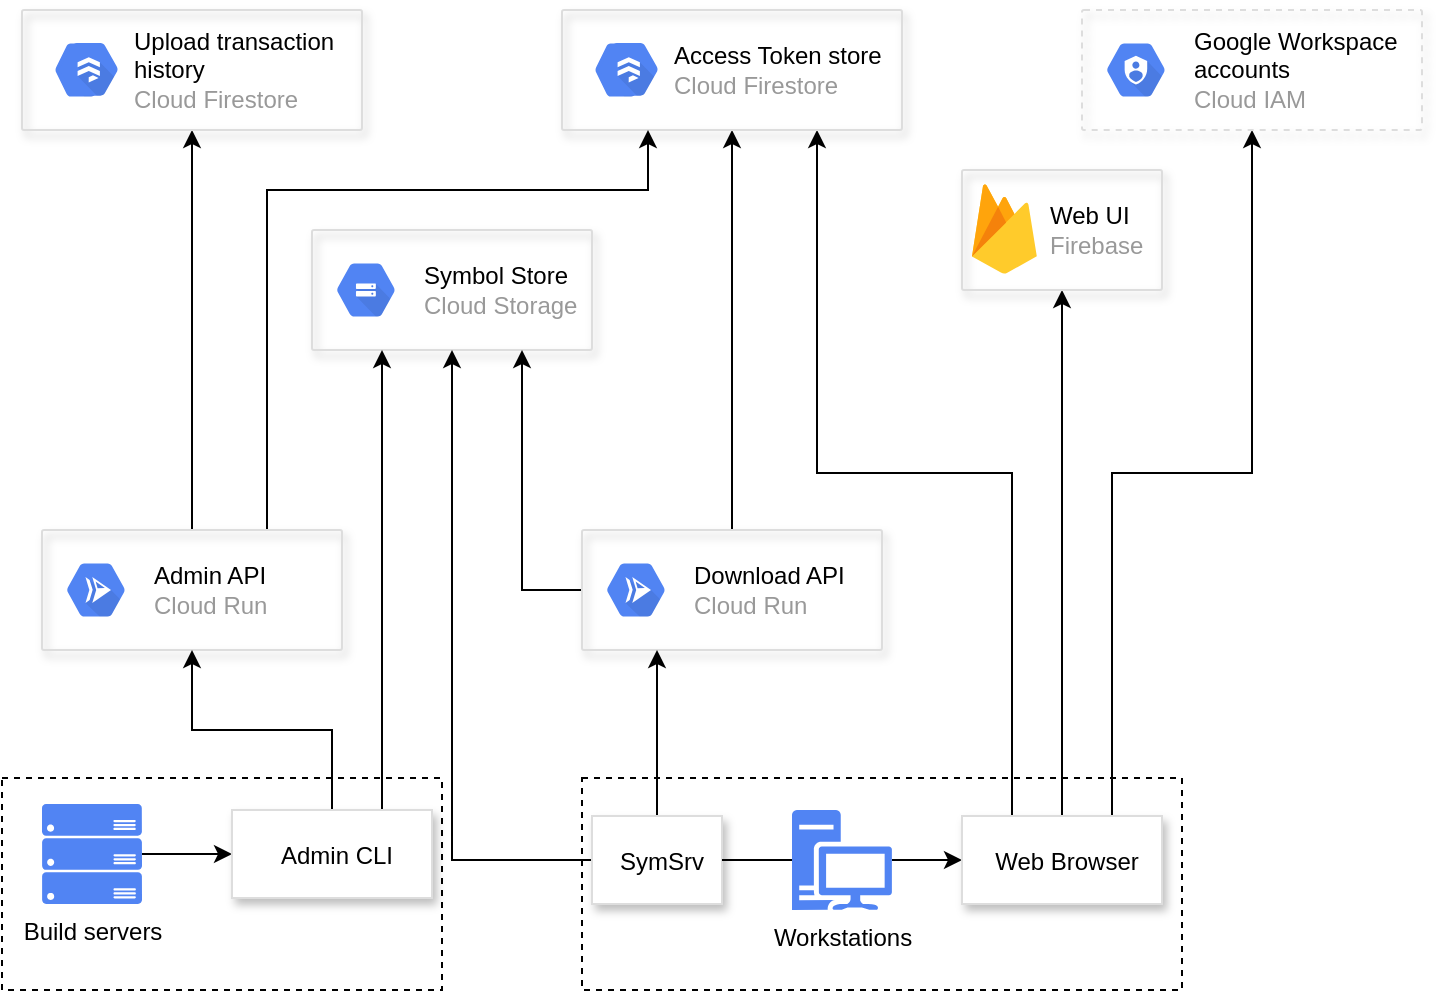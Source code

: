 <mxfile version="16.1.2" type="device"><diagram id="XuxDzTnAL9z0bNNUQVye" name="Page-1"><mxGraphModel dx="949" dy="618" grid="1" gridSize="10" guides="1" tooltips="1" connect="1" arrows="1" fold="1" page="1" pageScale="1" pageWidth="850" pageHeight="1100" math="0" shadow="0"><root><mxCell id="0"/><mxCell id="1" parent="0"/><mxCell id="BDKhc14dDFyMSjS8h0dE-27" value="" style="rounded=0;whiteSpace=wrap;html=1;fillColor=none;dashed=1;" vertex="1" parent="1"><mxGeometry x="270" y="394" width="220" height="106" as="geometry"/></mxCell><mxCell id="BDKhc14dDFyMSjS8h0dE-26" value="" style="rounded=0;whiteSpace=wrap;html=1;fillColor=none;dashed=1;" vertex="1" parent="1"><mxGeometry x="560" y="394" width="300" height="106" as="geometry"/></mxCell><mxCell id="BDKhc14dDFyMSjS8h0dE-19" style="edgeStyle=orthogonalEdgeStyle;rounded=0;orthogonalLoop=1;jettySize=auto;html=1;exitX=1;exitY=0.5;exitDx=0;exitDy=0;exitPerimeter=0;entryX=0;entryY=0.5;entryDx=0;entryDy=0;" edge="1" parent="1" source="O_OT89dVHYgfU-dmczea-3" target="BDKhc14dDFyMSjS8h0dE-6"><mxGeometry relative="1" as="geometry"/></mxCell><mxCell id="O_OT89dVHYgfU-dmczea-3" value="Build servers" style="verticalLabelPosition=bottom;html=1;verticalAlign=top;align=center;strokeColor=none;fillColor=#5184F3;shape=mxgraph.azure.server_rack;" parent="1" vertex="1"><mxGeometry x="290" y="407" width="50" height="50" as="geometry"/></mxCell><mxCell id="O_OT89dVHYgfU-dmczea-7" value="" style="strokeColor=#dddddd;shadow=1;strokeWidth=1;rounded=1;absoluteArcSize=1;arcSize=2;fillColor=none;" parent="1" vertex="1"><mxGeometry x="425" y="120" width="140" height="60" as="geometry"/></mxCell><mxCell id="O_OT89dVHYgfU-dmczea-8" value="&lt;font color=&quot;#000000&quot;&gt;Symbol Store&lt;/font&gt;&lt;br&gt;Cloud Storage" style="sketch=0;dashed=0;connectable=0;html=1;fillColor=#5184F3;strokeColor=none;shape=mxgraph.gcp2.hexIcon;prIcon=cloud_storage;part=1;labelPosition=right;verticalLabelPosition=middle;align=left;verticalAlign=middle;spacingLeft=5;fontColor=#999999;fontSize=12;" parent="O_OT89dVHYgfU-dmczea-7" vertex="1"><mxGeometry y="0.5" width="44" height="39" relative="1" as="geometry"><mxPoint x="5" y="-19.5" as="offset"/></mxGeometry></mxCell><mxCell id="O_OT89dVHYgfU-dmczea-18" style="edgeStyle=orthogonalEdgeStyle;rounded=0;orthogonalLoop=1;jettySize=auto;html=1;exitX=0;exitY=0.5;exitDx=0;exitDy=0;entryX=0.75;entryY=1;entryDx=0;entryDy=0;" parent="1" source="O_OT89dVHYgfU-dmczea-9" target="O_OT89dVHYgfU-dmczea-7" edge="1"><mxGeometry relative="1" as="geometry"/></mxCell><mxCell id="O_OT89dVHYgfU-dmczea-34" style="edgeStyle=orthogonalEdgeStyle;rounded=0;orthogonalLoop=1;jettySize=auto;html=1;exitX=0.5;exitY=0;exitDx=0;exitDy=0;entryX=0.5;entryY=1;entryDx=0;entryDy=0;" parent="1" source="O_OT89dVHYgfU-dmczea-9" target="O_OT89dVHYgfU-dmczea-27" edge="1"><mxGeometry relative="1" as="geometry"/></mxCell><mxCell id="O_OT89dVHYgfU-dmczea-9" value="" style="strokeColor=#dddddd;shadow=1;strokeWidth=1;rounded=1;absoluteArcSize=1;arcSize=2;fillColor=none;" parent="1" vertex="1"><mxGeometry x="560" y="270" width="150" height="60" as="geometry"/></mxCell><mxCell id="O_OT89dVHYgfU-dmczea-10" value="&lt;font color=&quot;#000000&quot;&gt;Download API&lt;/font&gt;&lt;br&gt;Cloud Run" style="sketch=0;dashed=0;connectable=0;html=1;fillColor=#5184F3;strokeColor=none;shape=mxgraph.gcp2.hexIcon;prIcon=cloud_run;part=1;labelPosition=right;verticalLabelPosition=middle;align=left;verticalAlign=middle;spacingLeft=5;fontColor=#999999;fontSize=12;" parent="O_OT89dVHYgfU-dmczea-9" vertex="1"><mxGeometry y="0.5" width="44" height="39" relative="1" as="geometry"><mxPoint x="5" y="-19.5" as="offset"/></mxGeometry></mxCell><mxCell id="O_OT89dVHYgfU-dmczea-17" style="edgeStyle=orthogonalEdgeStyle;rounded=0;orthogonalLoop=1;jettySize=auto;html=1;exitX=0;exitY=0.5;exitDx=0;exitDy=0;exitPerimeter=0;entryX=0.5;entryY=1;entryDx=0;entryDy=0;startArrow=none;" parent="1" source="BDKhc14dDFyMSjS8h0dE-23" target="O_OT89dVHYgfU-dmczea-7" edge="1"><mxGeometry relative="1" as="geometry"/></mxCell><mxCell id="O_OT89dVHYgfU-dmczea-26" style="edgeStyle=orthogonalEdgeStyle;rounded=0;orthogonalLoop=1;jettySize=auto;html=1;entryX=0.5;entryY=1;entryDx=0;entryDy=0;startArrow=none;exitX=0.5;exitY=0;exitDx=0;exitDy=0;" parent="1" source="BDKhc14dDFyMSjS8h0dE-20" target="O_OT89dVHYgfU-dmczea-24" edge="1"><mxGeometry relative="1" as="geometry"/></mxCell><mxCell id="BDKhc14dDFyMSjS8h0dE-22" style="edgeStyle=orthogonalEdgeStyle;rounded=0;orthogonalLoop=1;jettySize=auto;html=1;exitX=1;exitY=0.5;exitDx=0;exitDy=0;exitPerimeter=0;entryX=0;entryY=0.5;entryDx=0;entryDy=0;" edge="1" parent="1" source="O_OT89dVHYgfU-dmczea-11" target="BDKhc14dDFyMSjS8h0dE-20"><mxGeometry relative="1" as="geometry"/></mxCell><mxCell id="O_OT89dVHYgfU-dmczea-11" value="Workstations" style="sketch=0;aspect=fixed;pointerEvents=1;shadow=0;dashed=0;html=1;strokeColor=none;labelPosition=center;verticalLabelPosition=bottom;verticalAlign=top;align=center;fillColor=#5184F3;shape=mxgraph.mscae.enterprise.workstation_client" parent="1" vertex="1"><mxGeometry x="665" y="410" width="50" height="50" as="geometry"/></mxCell><mxCell id="O_OT89dVHYgfU-dmczea-33" style="edgeStyle=orthogonalEdgeStyle;rounded=0;orthogonalLoop=1;jettySize=auto;html=1;entryX=0.75;entryY=1;entryDx=0;entryDy=0;exitX=0.25;exitY=0;exitDx=0;exitDy=0;" parent="1" source="BDKhc14dDFyMSjS8h0dE-20" target="O_OT89dVHYgfU-dmczea-27" edge="1"><mxGeometry relative="1" as="geometry"><mxPoint x="730" y="230" as="sourcePoint"/></mxGeometry></mxCell><mxCell id="BDKhc14dDFyMSjS8h0dE-30" style="edgeStyle=orthogonalEdgeStyle;rounded=0;orthogonalLoop=1;jettySize=auto;html=1;entryX=0.5;entryY=1;entryDx=0;entryDy=0;exitX=0.75;exitY=0;exitDx=0;exitDy=0;" edge="1" parent="1" source="BDKhc14dDFyMSjS8h0dE-20" target="BDKhc14dDFyMSjS8h0dE-31"><mxGeometry relative="1" as="geometry"><mxPoint x="895" y="280" as="sourcePoint"/><mxPoint x="840" y="70" as="targetPoint"/></mxGeometry></mxCell><mxCell id="O_OT89dVHYgfU-dmczea-24" value="" style="strokeColor=#dddddd;shadow=1;strokeWidth=1;rounded=1;absoluteArcSize=1;arcSize=2;fillColor=none;" parent="1" vertex="1"><mxGeometry x="750" y="90" width="100" height="60" as="geometry"/></mxCell><mxCell id="O_OT89dVHYgfU-dmczea-25" value="&lt;font color=&quot;#000000&quot;&gt;Web UI&lt;/font&gt;&lt;br&gt;Firebase" style="sketch=0;dashed=0;connectable=0;html=1;fillColor=#5184F3;strokeColor=none;shape=mxgraph.gcp2.firebase;part=1;labelPosition=right;verticalLabelPosition=middle;align=left;verticalAlign=middle;spacingLeft=5;fontColor=#999999;fontSize=12;" parent="O_OT89dVHYgfU-dmczea-24" vertex="1"><mxGeometry width="32.4" height="45" relative="1" as="geometry"><mxPoint x="5" y="7" as="offset"/></mxGeometry></mxCell><mxCell id="O_OT89dVHYgfU-dmczea-27" value="" style="strokeColor=#dddddd;shadow=1;strokeWidth=1;rounded=1;absoluteArcSize=1;arcSize=2;fillColor=none;" parent="1" vertex="1"><mxGeometry x="550" y="10" width="170" height="60" as="geometry"/></mxCell><mxCell id="O_OT89dVHYgfU-dmczea-28" value="&lt;font color=&quot;#000000&quot;&gt;Access Token store&lt;/font&gt;&lt;br&gt;Cloud Firestore" style="sketch=0;dashed=0;connectable=0;html=1;fillColor=#5184F3;strokeColor=none;shape=mxgraph.gcp2.hexIcon;prIcon=cloud_run;part=1;labelPosition=right;verticalLabelPosition=middle;align=left;verticalAlign=middle;spacingLeft=5;fontColor=#999999;fontSize=12;" parent="O_OT89dVHYgfU-dmczea-27" vertex="1"><mxGeometry y="0.5" width="39" height="39" relative="1" as="geometry"><mxPoint x="10" y="-19.5" as="offset"/></mxGeometry></mxCell><mxCell id="O_OT89dVHYgfU-dmczea-29" value="" style="sketch=0;html=1;fillColor=#5184F3;strokeColor=none;verticalAlign=top;labelPosition=center;verticalLabelPosition=bottom;align=center;spacingTop=-6;fontSize=11;fontStyle=1;fontColor=#999999;shape=mxgraph.gcp2.hexIcon;prIcon=cloud_firestore" parent="O_OT89dVHYgfU-dmczea-27" vertex="1"><mxGeometry x="11.333" y="10.37" width="44.2" height="38.63" as="geometry"/></mxCell><mxCell id="BDKhc14dDFyMSjS8h0dE-16" style="edgeStyle=orthogonalEdgeStyle;rounded=0;orthogonalLoop=1;jettySize=auto;html=1;exitX=0.75;exitY=0;exitDx=0;exitDy=0;entryX=0.25;entryY=1;entryDx=0;entryDy=0;" edge="1" parent="1" source="BDKhc14dDFyMSjS8h0dE-1" target="O_OT89dVHYgfU-dmczea-27"><mxGeometry relative="1" as="geometry"><mxPoint x="590" y="120" as="targetPoint"/><Array as="points"><mxPoint x="403" y="100"/><mxPoint x="593" y="100"/><mxPoint x="593" y="70"/></Array></mxGeometry></mxCell><mxCell id="BDKhc14dDFyMSjS8h0dE-17" style="edgeStyle=orthogonalEdgeStyle;rounded=0;orthogonalLoop=1;jettySize=auto;html=1;exitX=0.5;exitY=0;exitDx=0;exitDy=0;entryX=0.5;entryY=1;entryDx=0;entryDy=0;" edge="1" parent="1" source="BDKhc14dDFyMSjS8h0dE-1" target="BDKhc14dDFyMSjS8h0dE-13"><mxGeometry relative="1" as="geometry"/></mxCell><mxCell id="BDKhc14dDFyMSjS8h0dE-1" value="" style="strokeColor=#dddddd;shadow=1;strokeWidth=1;rounded=1;absoluteArcSize=1;arcSize=2;fillColor=none;" vertex="1" parent="1"><mxGeometry x="290" y="270" width="150" height="60" as="geometry"/></mxCell><mxCell id="BDKhc14dDFyMSjS8h0dE-2" value="&lt;font color=&quot;#000000&quot;&gt;Admin API&lt;/font&gt;&lt;br&gt;Cloud Run" style="sketch=0;dashed=0;connectable=0;html=1;fillColor=#5184F3;strokeColor=none;shape=mxgraph.gcp2.hexIcon;prIcon=cloud_run;part=1;labelPosition=right;verticalLabelPosition=middle;align=left;verticalAlign=middle;spacingLeft=5;fontColor=#999999;fontSize=12;" vertex="1" parent="BDKhc14dDFyMSjS8h0dE-1"><mxGeometry y="0.5" width="44" height="39" relative="1" as="geometry"><mxPoint x="5" y="-19.5" as="offset"/></mxGeometry></mxCell><mxCell id="BDKhc14dDFyMSjS8h0dE-8" style="edgeStyle=orthogonalEdgeStyle;rounded=0;orthogonalLoop=1;jettySize=auto;html=1;exitX=0.5;exitY=0;exitDx=0;exitDy=0;entryX=0.5;entryY=1;entryDx=0;entryDy=0;" edge="1" parent="1" source="BDKhc14dDFyMSjS8h0dE-6" target="BDKhc14dDFyMSjS8h0dE-1"><mxGeometry relative="1" as="geometry"/></mxCell><mxCell id="BDKhc14dDFyMSjS8h0dE-9" style="edgeStyle=orthogonalEdgeStyle;rounded=0;orthogonalLoop=1;jettySize=auto;html=1;exitX=0.75;exitY=0;exitDx=0;exitDy=0;entryX=0.25;entryY=1;entryDx=0;entryDy=0;" edge="1" parent="1" source="BDKhc14dDFyMSjS8h0dE-6" target="O_OT89dVHYgfU-dmczea-7"><mxGeometry relative="1" as="geometry"/></mxCell><mxCell id="BDKhc14dDFyMSjS8h0dE-6" value="Admin CLI" style="dashed=0;strokeColor=#dddddd;shadow=1;strokeWidth=1;labelPosition=center;verticalLabelPosition=middle;align=center;verticalAlign=middle;spacingLeft=5;fontSize=12;fillColor=default;" vertex="1" parent="1"><mxGeometry x="385" y="410" width="100" height="44" as="geometry"/></mxCell><mxCell id="BDKhc14dDFyMSjS8h0dE-13" value="" style="strokeColor=#dddddd;shadow=1;strokeWidth=1;rounded=1;absoluteArcSize=1;arcSize=2;fillColor=none;" vertex="1" parent="1"><mxGeometry x="280" y="10" width="170" height="60" as="geometry"/></mxCell><mxCell id="BDKhc14dDFyMSjS8h0dE-14" value="&lt;font color=&quot;#000000&quot;&gt;Upload transaction&lt;br&gt;history&lt;/font&gt;&lt;br&gt;Cloud Firestore" style="sketch=0;dashed=0;connectable=0;html=1;fillColor=#5184F3;strokeColor=none;shape=mxgraph.gcp2.hexIcon;prIcon=cloud_run;part=1;labelPosition=right;verticalLabelPosition=middle;align=left;verticalAlign=middle;spacingLeft=5;fontColor=#999999;fontSize=12;" vertex="1" parent="BDKhc14dDFyMSjS8h0dE-13"><mxGeometry y="0.5" width="39" height="39" relative="1" as="geometry"><mxPoint x="10" y="-19.5" as="offset"/></mxGeometry></mxCell><mxCell id="BDKhc14dDFyMSjS8h0dE-15" value="" style="sketch=0;html=1;fillColor=#5184F3;strokeColor=none;verticalAlign=top;labelPosition=center;verticalLabelPosition=bottom;align=center;spacingTop=-6;fontSize=11;fontStyle=1;fontColor=#999999;shape=mxgraph.gcp2.hexIcon;prIcon=cloud_firestore" vertex="1" parent="BDKhc14dDFyMSjS8h0dE-13"><mxGeometry x="11.333" y="10.37" width="44.2" height="38.63" as="geometry"/></mxCell><mxCell id="BDKhc14dDFyMSjS8h0dE-20" value="Web Browser" style="dashed=0;strokeColor=#dddddd;shadow=1;strokeWidth=1;labelPosition=center;verticalLabelPosition=middle;align=center;verticalAlign=middle;spacingLeft=5;fontSize=12;fillColor=default;" vertex="1" parent="1"><mxGeometry x="750" y="413" width="100" height="44" as="geometry"/></mxCell><mxCell id="BDKhc14dDFyMSjS8h0dE-25" style="edgeStyle=orthogonalEdgeStyle;rounded=0;orthogonalLoop=1;jettySize=auto;html=1;exitX=0.5;exitY=0;exitDx=0;exitDy=0;entryX=0.25;entryY=1;entryDx=0;entryDy=0;" edge="1" parent="1" source="BDKhc14dDFyMSjS8h0dE-23" target="O_OT89dVHYgfU-dmczea-9"><mxGeometry relative="1" as="geometry"/></mxCell><mxCell id="BDKhc14dDFyMSjS8h0dE-23" value="SymSrv" style="dashed=0;strokeColor=#dddddd;shadow=1;strokeWidth=1;labelPosition=center;verticalLabelPosition=middle;align=center;verticalAlign=middle;spacingLeft=5;fontSize=12;fillColor=default;" vertex="1" parent="1"><mxGeometry x="565" y="413" width="65" height="44" as="geometry"/></mxCell><mxCell id="BDKhc14dDFyMSjS8h0dE-24" value="" style="edgeStyle=orthogonalEdgeStyle;rounded=0;orthogonalLoop=1;jettySize=auto;html=1;exitX=0;exitY=0.5;exitDx=0;exitDy=0;exitPerimeter=0;entryX=1;entryY=0.5;entryDx=0;entryDy=0;endArrow=none;" edge="1" parent="1" source="O_OT89dVHYgfU-dmczea-11" target="BDKhc14dDFyMSjS8h0dE-23"><mxGeometry relative="1" as="geometry"><mxPoint x="665" y="435.0" as="sourcePoint"/><mxPoint x="580" y="180" as="targetPoint"/></mxGeometry></mxCell><mxCell id="BDKhc14dDFyMSjS8h0dE-31" value="" style="strokeColor=#dddddd;shadow=1;strokeWidth=1;rounded=1;absoluteArcSize=1;arcSize=2;dashed=1;fillColor=none;" vertex="1" parent="1"><mxGeometry x="810" y="10" width="170" height="60" as="geometry"/></mxCell><mxCell id="BDKhc14dDFyMSjS8h0dE-32" value="&lt;font color=&quot;#000000&quot;&gt;Google Workspace&lt;br&gt;accounts&lt;/font&gt;&lt;br&gt;Cloud IAM" style="sketch=0;dashed=0;connectable=0;html=1;fillColor=#5184F3;strokeColor=none;shape=mxgraph.gcp2.hexIcon;prIcon=cloud_iam;part=1;labelPosition=right;verticalLabelPosition=middle;align=left;verticalAlign=middle;spacingLeft=5;fontColor=#999999;fontSize=12;" vertex="1" parent="BDKhc14dDFyMSjS8h0dE-31"><mxGeometry y="0.5" width="44" height="39" relative="1" as="geometry"><mxPoint x="5" y="-19.5" as="offset"/></mxGeometry></mxCell></root></mxGraphModel></diagram></mxfile>